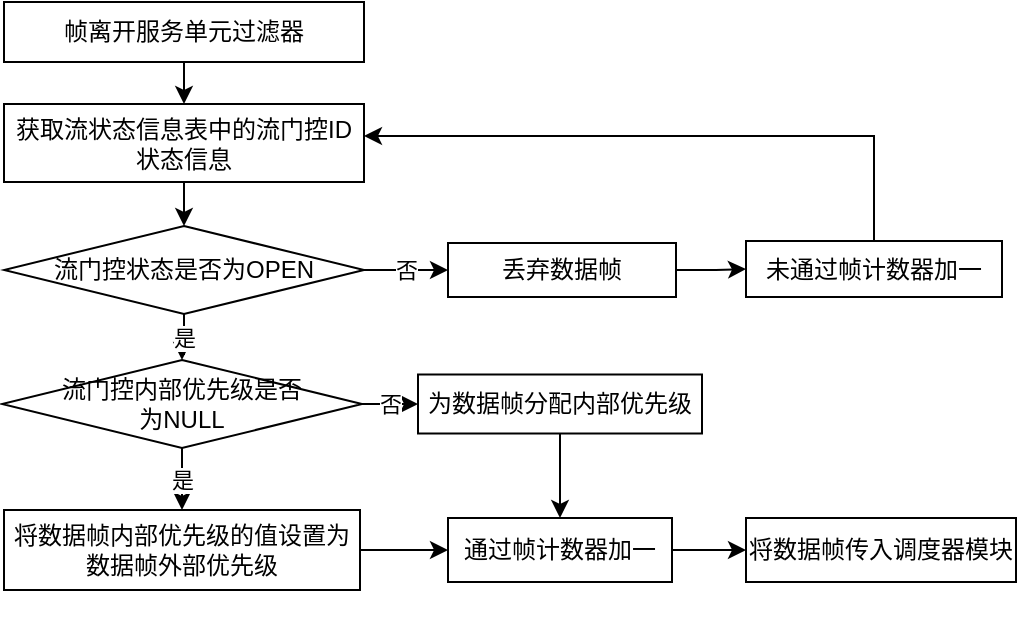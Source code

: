 <mxfile version="14.5.8" type="github">
  <diagram id="Wb7UOJpQ9myXZYqj6oPA" name="Page-1">
    <mxGraphModel dx="791" dy="336" grid="0" gridSize="10" guides="1" tooltips="1" connect="1" arrows="1" fold="1" page="0" pageScale="1" pageWidth="827" pageHeight="1169" math="0" shadow="0">
      <root>
        <mxCell id="0" />
        <mxCell id="1" parent="0" />
        <mxCell id="3O9KYQWIzYPf7-cGu_mV-24" value="" style="edgeStyle=orthogonalEdgeStyle;rounded=0;orthogonalLoop=1;jettySize=auto;html=1;" parent="1" source="3O9KYQWIzYPf7-cGu_mV-2" target="3O9KYQWIzYPf7-cGu_mV-22" edge="1">
          <mxGeometry relative="1" as="geometry" />
        </mxCell>
        <mxCell id="3O9KYQWIzYPf7-cGu_mV-2" value="&lt;font style=&quot;font-size: 12px&quot;&gt;帧离开服务单元过滤器&lt;/font&gt;" style="rounded=0;whiteSpace=wrap;html=1;fontSize=12;" parent="1" vertex="1">
          <mxGeometry x="133" y="310" width="180" height="30" as="geometry" />
        </mxCell>
        <mxCell id="3O9KYQWIzYPf7-cGu_mV-42" value="" style="edgeStyle=orthogonalEdgeStyle;rounded=0;orthogonalLoop=1;jettySize=auto;html=1;" parent="1" source="3O9KYQWIzYPf7-cGu_mV-18" target="3O9KYQWIzYPf7-cGu_mV-41" edge="1">
          <mxGeometry relative="1" as="geometry" />
        </mxCell>
        <mxCell id="3O9KYQWIzYPf7-cGu_mV-18" value="将数据帧内部优先级的值设置为数据帧外部优先级" style="rounded=0;whiteSpace=wrap;html=1;fontSize=12;" parent="1" vertex="1">
          <mxGeometry x="133" y="564" width="178" height="40" as="geometry" />
        </mxCell>
        <mxCell id="3O9KYQWIzYPf7-cGu_mV-28" value="" style="edgeStyle=orthogonalEdgeStyle;rounded=0;orthogonalLoop=1;jettySize=auto;html=1;" parent="1" source="3O9KYQWIzYPf7-cGu_mV-22" target="3O9KYQWIzYPf7-cGu_mV-27" edge="1">
          <mxGeometry relative="1" as="geometry" />
        </mxCell>
        <mxCell id="3O9KYQWIzYPf7-cGu_mV-22" value="&lt;font style=&quot;font-size: 12px&quot;&gt;获取流状态信息表中的流门控ID状态信息&lt;/font&gt;" style="rounded=0;whiteSpace=wrap;html=1;fontSize=12;" parent="1" vertex="1">
          <mxGeometry x="133" y="361" width="180" height="39" as="geometry" />
        </mxCell>
        <mxCell id="3O9KYQWIzYPf7-cGu_mV-30" value="是" style="edgeStyle=orthogonalEdgeStyle;rounded=0;orthogonalLoop=1;jettySize=auto;html=1;" parent="1" source="3O9KYQWIzYPf7-cGu_mV-27" target="3O9KYQWIzYPf7-cGu_mV-29" edge="1">
          <mxGeometry relative="1" as="geometry" />
        </mxCell>
        <mxCell id="3O9KYQWIzYPf7-cGu_mV-36" value="否" style="edgeStyle=orthogonalEdgeStyle;rounded=0;orthogonalLoop=1;jettySize=auto;html=1;" parent="1" source="3O9KYQWIzYPf7-cGu_mV-27" target="3O9KYQWIzYPf7-cGu_mV-34" edge="1">
          <mxGeometry relative="1" as="geometry" />
        </mxCell>
        <mxCell id="3O9KYQWIzYPf7-cGu_mV-27" value="流门控状态是否为OPEN" style="rhombus;whiteSpace=wrap;html=1;fontSize=12;" parent="1" vertex="1">
          <mxGeometry x="133" y="422" width="180" height="44" as="geometry" />
        </mxCell>
        <mxCell id="3O9KYQWIzYPf7-cGu_mV-33" value="是" style="edgeStyle=orthogonalEdgeStyle;rounded=0;orthogonalLoop=1;jettySize=auto;html=1;" parent="1" source="3O9KYQWIzYPf7-cGu_mV-29" target="3O9KYQWIzYPf7-cGu_mV-18" edge="1">
          <mxGeometry relative="1" as="geometry" />
        </mxCell>
        <mxCell id="3O9KYQWIzYPf7-cGu_mV-40" value="否" style="edgeStyle=orthogonalEdgeStyle;rounded=0;orthogonalLoop=1;jettySize=auto;html=1;" parent="1" source="3O9KYQWIzYPf7-cGu_mV-29" target="3O9KYQWIzYPf7-cGu_mV-39" edge="1">
          <mxGeometry relative="1" as="geometry" />
        </mxCell>
        <mxCell id="3O9KYQWIzYPf7-cGu_mV-29" value="流门控内部优先级是否&lt;br&gt;为NULL" style="rhombus;whiteSpace=wrap;html=1;fontSize=12;" parent="1" vertex="1">
          <mxGeometry x="132" y="489" width="180" height="44" as="geometry" />
        </mxCell>
        <mxCell id="3O9KYQWIzYPf7-cGu_mV-38" value="" style="edgeStyle=orthogonalEdgeStyle;rounded=0;orthogonalLoop=1;jettySize=auto;html=1;" parent="1" source="3O9KYQWIzYPf7-cGu_mV-34" target="3O9KYQWIzYPf7-cGu_mV-35" edge="1">
          <mxGeometry relative="1" as="geometry" />
        </mxCell>
        <mxCell id="3O9KYQWIzYPf7-cGu_mV-34" value="丢弃数据帧" style="rounded=0;whiteSpace=wrap;html=1;fontSize=12;" parent="1" vertex="1">
          <mxGeometry x="355" y="430.5" width="114" height="27" as="geometry" />
        </mxCell>
        <mxCell id="3O9KYQWIzYPf7-cGu_mV-51" value="" style="edgeStyle=orthogonalEdgeStyle;rounded=0;orthogonalLoop=1;jettySize=auto;html=1;entryX=1;entryY=0.41;entryDx=0;entryDy=0;entryPerimeter=0;" parent="1" source="3O9KYQWIzYPf7-cGu_mV-35" target="3O9KYQWIzYPf7-cGu_mV-22" edge="1">
          <mxGeometry relative="1" as="geometry">
            <mxPoint x="570" y="368.5" as="targetPoint" />
            <Array as="points">
              <mxPoint x="568" y="377" />
            </Array>
          </mxGeometry>
        </mxCell>
        <mxCell id="3O9KYQWIzYPf7-cGu_mV-35" value="未通过帧计数器加一" style="rounded=0;whiteSpace=wrap;html=1;fontSize=12;" parent="1" vertex="1">
          <mxGeometry x="504" y="429.5" width="128" height="28" as="geometry" />
        </mxCell>
        <mxCell id="3O9KYQWIzYPf7-cGu_mV-44" value="" style="edgeStyle=orthogonalEdgeStyle;rounded=0;orthogonalLoop=1;jettySize=auto;html=1;" parent="1" source="3O9KYQWIzYPf7-cGu_mV-39" target="3O9KYQWIzYPf7-cGu_mV-41" edge="1">
          <mxGeometry relative="1" as="geometry" />
        </mxCell>
        <mxCell id="3O9KYQWIzYPf7-cGu_mV-39" value="为数据帧分配内部优先级" style="rounded=0;whiteSpace=wrap;html=1;fontSize=12;" parent="1" vertex="1">
          <mxGeometry x="340" y="496.25" width="142" height="29.5" as="geometry" />
        </mxCell>
        <mxCell id="3O9KYQWIzYPf7-cGu_mV-45" value="" style="edgeStyle=orthogonalEdgeStyle;rounded=0;orthogonalLoop=1;jettySize=auto;html=1;" parent="1" source="3O9KYQWIzYPf7-cGu_mV-41" target="3O9KYQWIzYPf7-cGu_mV-43" edge="1">
          <mxGeometry relative="1" as="geometry" />
        </mxCell>
        <mxCell id="3O9KYQWIzYPf7-cGu_mV-41" value="&#xa;&#xa;&lt;span style=&quot;color: rgb(0, 0, 0); font-family: helvetica; font-size: 12px; font-style: normal; font-weight: 400; letter-spacing: normal; text-align: center; text-indent: 0px; text-transform: none; word-spacing: 0px; background-color: rgb(255, 255, 255); display: inline; float: none;&quot;&gt;通过帧计数器加一&lt;/span&gt;&#xa;&#xa;" style="rounded=0;whiteSpace=wrap;html=1;fontSize=12;" parent="1" vertex="1">
          <mxGeometry x="355" y="568" width="112" height="32" as="geometry" />
        </mxCell>
        <mxCell id="3O9KYQWIzYPf7-cGu_mV-43" value="将数据帧传入调度器模块" style="rounded=0;whiteSpace=wrap;html=1;fontSize=12;" parent="1" vertex="1">
          <mxGeometry x="504" y="568" width="135" height="32" as="geometry" />
        </mxCell>
      </root>
    </mxGraphModel>
  </diagram>
</mxfile>
